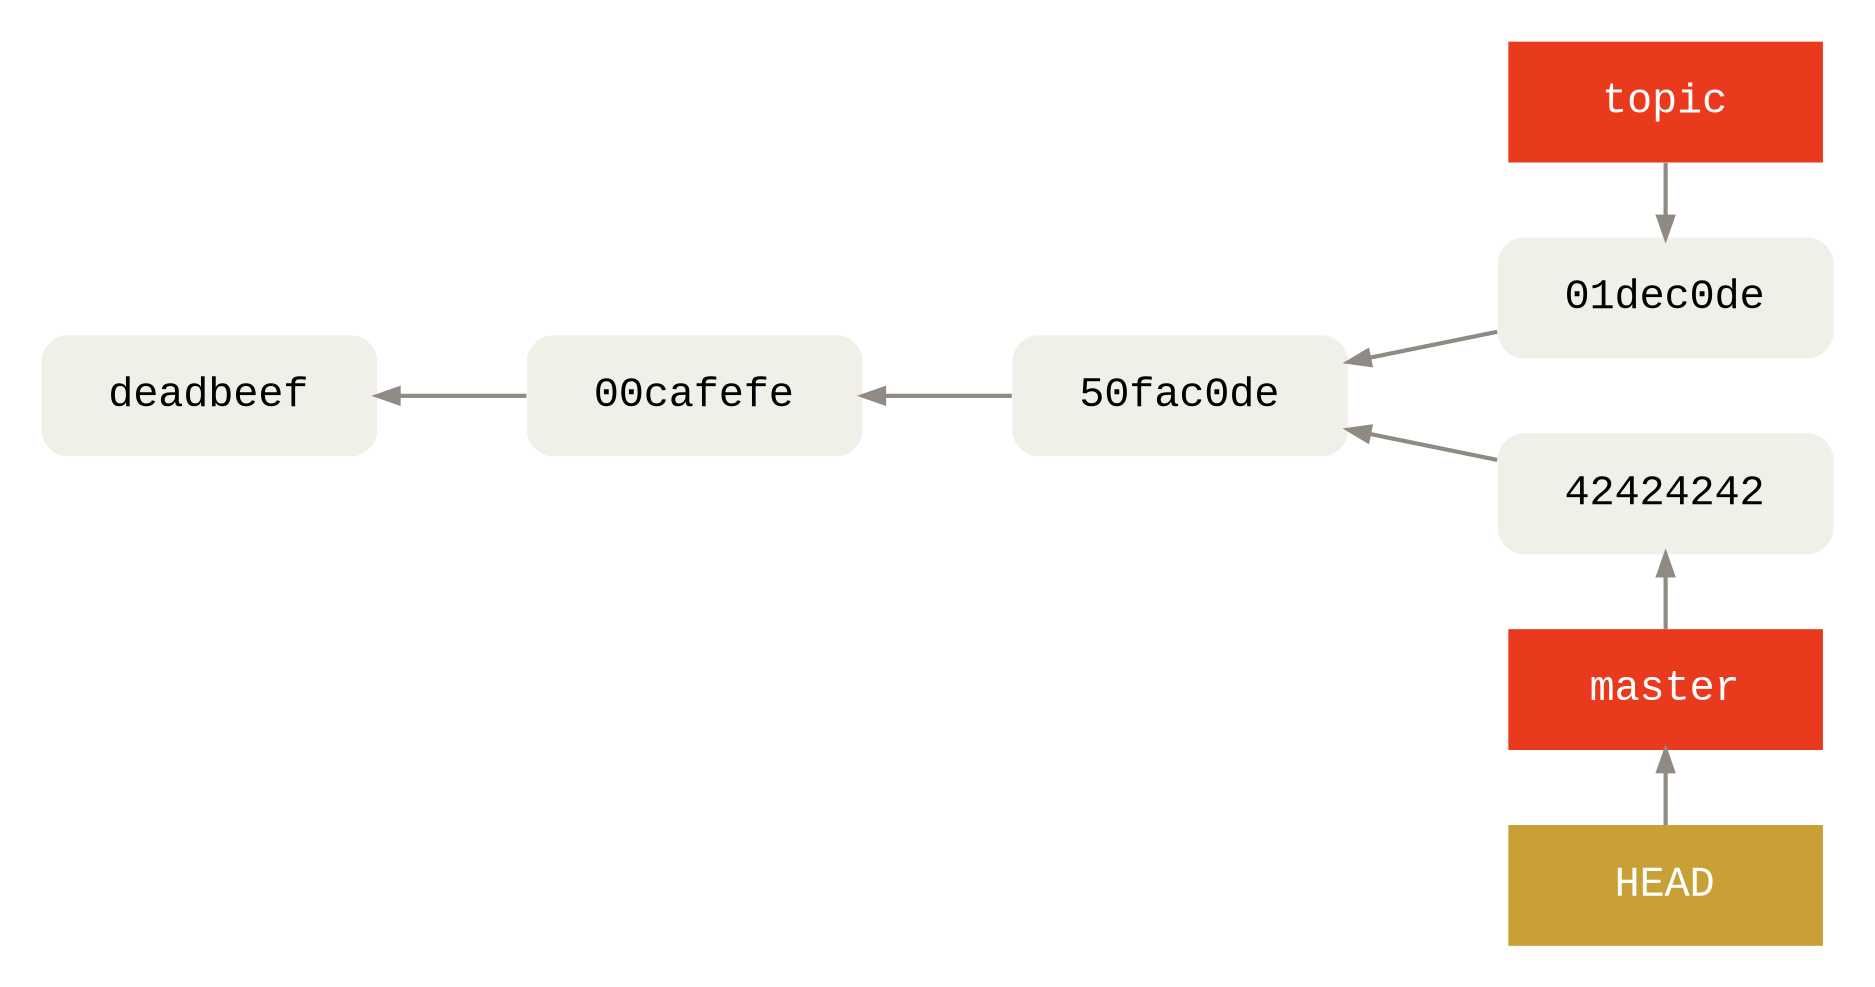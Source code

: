 digraph Git {
  bgcolor="transparent"

  rankdir=LR
  ranksep=1
  nodesep=.5

  edge [color="#8f8a83"
        penwidth=2
        dir="back"]
  node [shape=box
        fontname="Menlo, Monaco, Consolas, Lucida Console, Courier New, monospace"
        fontsize=20
        margin=".45,.25"
        width=2.1
        penwidth=0]

  node [style="rounded,filled"
        fillcolor="#f0efe8"]
  A [label="deadbeef"]
  B [label="00cafefe"]
  C [label="50fac0de"]
  D [label="01dec0de"]
  E [label="42424242"]

  node [style="filled"
        fontcolor="#ffffff"
        fillcolor="#e93a1d"]
  HEAD [fillcolor="#c8a036"]

  subgraph cluster_main {
    color=invis
    A -> B -> C
  }

  subgraph cluster_master {
    color=invis
    {
      rank=same
      HEAD -> master -> E [dir="forward"]
    }
  }

  subgraph cluster_topic {
    color=invis
    {
      rank=same
      D -> topic
    }
  }

  C -> E
  C -> D
}
